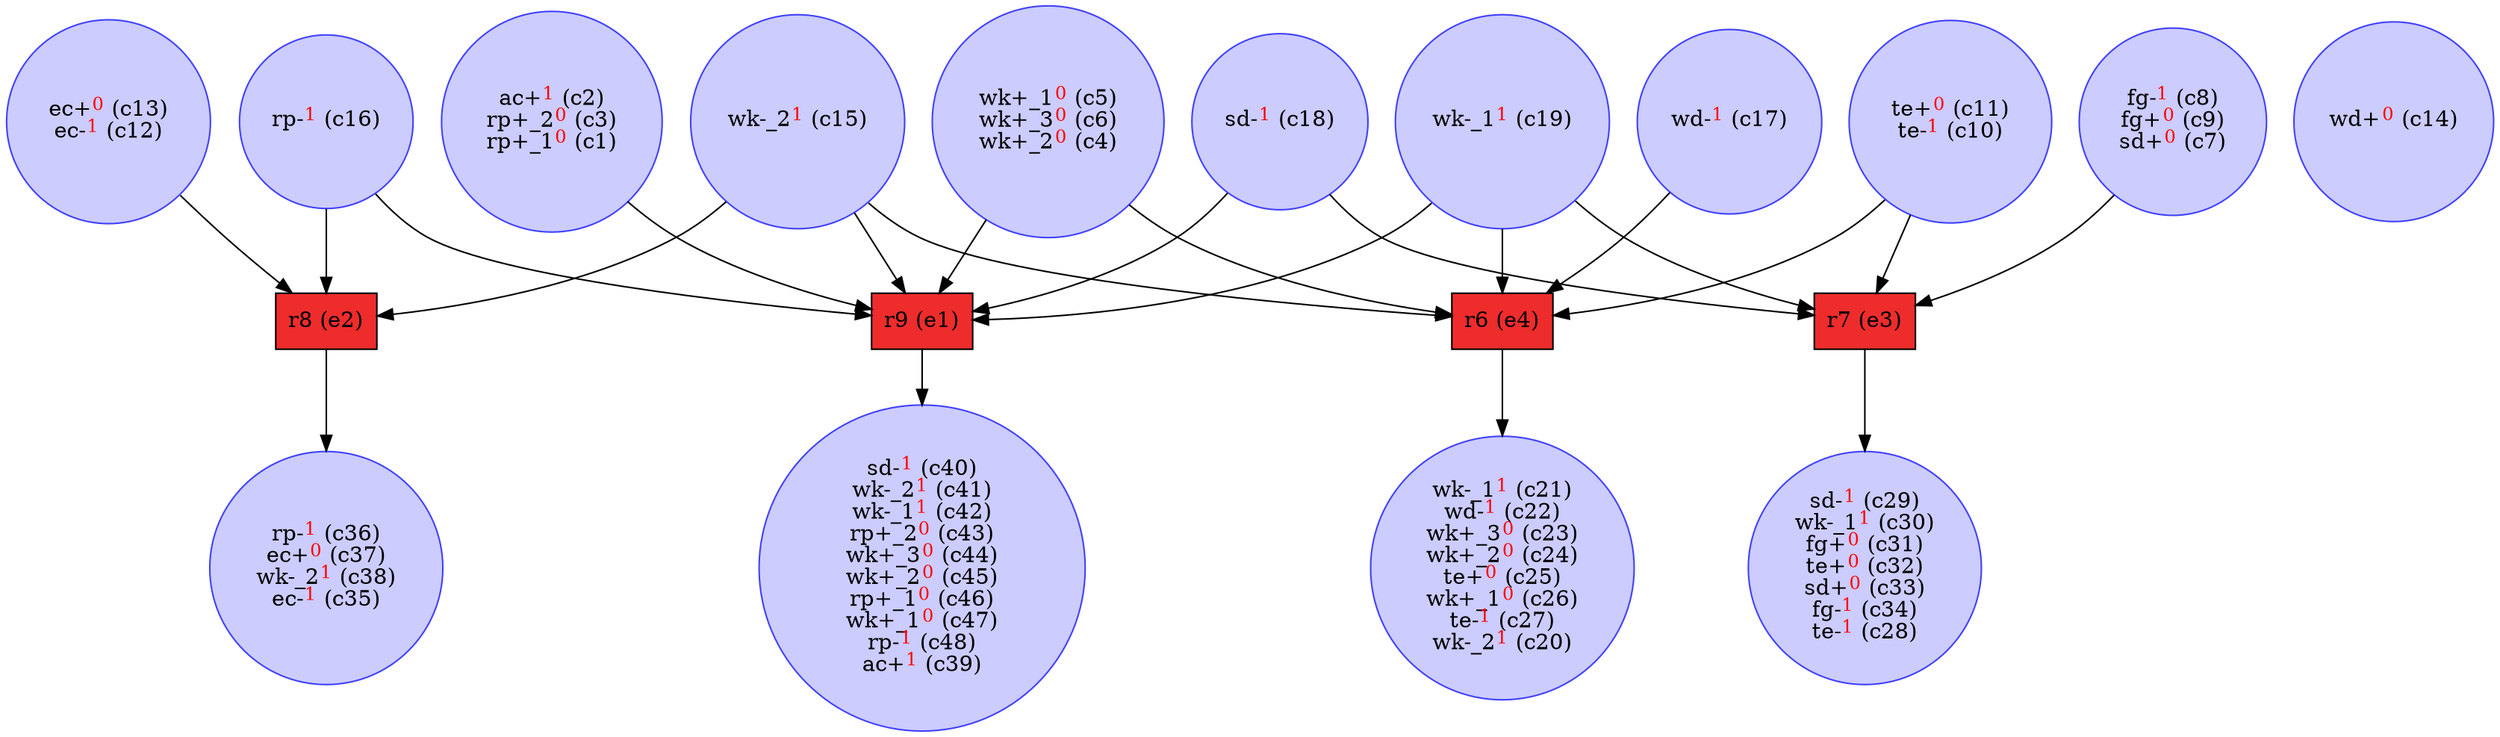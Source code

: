 digraph test {
  c1 -> e1;
  c4 -> e1;
  c4 -> e4;
  c7 -> e3;
  c10 -> e3;
  c10 -> e4;
  c12 -> e2;
  c15 -> e1;
  c15 -> e2;
  c15 -> e4;
  c16 -> e1;
  c16 -> e2;
  c17 -> e4;
  c18 -> e1;
  c18 -> e3;
  c19 -> e1;
  c19 -> e3;
  c19 -> e4;
  e4 -> c20;
  e3 -> c28;
  e2 -> c35;
  e1 -> c39;
  c1 [color= "#4040ff" fillcolor="#ccccff" label= <<FONT COLOR ="black">ac+</FONT><FONT COLOR="red"><SUP>1</SUP></FONT><FONT COLOR="black"> (c2)</FONT><BR/><FONT COLOR ="black">rp+_2</FONT><FONT COLOR="red"><SUP>0</SUP></FONT><FONT COLOR="black"> (c3)</FONT><BR/><FONT COLOR ="black">rp+_1</FONT><FONT COLOR="red"><SUP>0</SUP></FONT><FONT COLOR="black"> (c1)</FONT>> shape=circle style=filled];
  c4 [color= "#4040ff" fillcolor="#ccccff" label= <<FONT COLOR ="black">wk+_1</FONT><FONT COLOR="red"><SUP>0</SUP></FONT><FONT COLOR="black"> (c5)</FONT><BR/><FONT COLOR ="black">wk+_3</FONT><FONT COLOR="red"><SUP>0</SUP></FONT><FONT COLOR="black"> (c6)</FONT><BR/><FONT COLOR ="black">wk+_2</FONT><FONT COLOR="red"><SUP>0</SUP></FONT><FONT COLOR="black"> (c4)</FONT>> shape=circle style=filled];
  c7 [color= "#4040ff" fillcolor="#ccccff" label= <<FONT COLOR ="black">fg-</FONT><FONT COLOR="red"><SUP>1</SUP></FONT><FONT COLOR="black"> (c8)</FONT><BR/><FONT COLOR ="black">fg+</FONT><FONT COLOR="red"><SUP>0</SUP></FONT><FONT COLOR="black"> (c9)</FONT><BR/><FONT COLOR ="black">sd+</FONT><FONT COLOR="red"><SUP>0</SUP></FONT><FONT COLOR="black"> (c7)</FONT>> shape=circle style=filled];
  c10 [color= "#4040ff" fillcolor="#ccccff" label= <<FONT COLOR ="black">te+</FONT><FONT COLOR="red"><SUP>0</SUP></FONT><FONT COLOR="black"> (c11)</FONT><BR/><FONT COLOR ="black">te-</FONT><FONT COLOR="red"><SUP>1</SUP></FONT><FONT COLOR="black"> (c10)</FONT>> shape=circle style=filled];
  c12 [color= "#4040ff" fillcolor="#ccccff" label= <<FONT COLOR ="black">ec+</FONT><FONT COLOR="red"><SUP>0</SUP></FONT><FONT COLOR="black"> (c13)</FONT><BR/><FONT COLOR ="black">ec-</FONT><FONT COLOR="red"><SUP>1</SUP></FONT><FONT COLOR="black"> (c12)</FONT>> shape=circle style=filled];
  c14 [color= "#4040ff" fillcolor="#ccccff" label= <<FONT COLOR ="black">wd+</FONT><FONT COLOR="red"><SUP>0</SUP></FONT><FONT COLOR="black"> (c14)</FONT>> shape=circle style=filled];
  c15 [color= "#4040ff" fillcolor="#ccccff" label= <<FONT COLOR ="black">wk-_2</FONT><FONT COLOR="red"><SUP>1</SUP></FONT><FONT COLOR="black"> (c15)</FONT>> shape=circle style=filled];
  c16 [color= "#4040ff" fillcolor="#ccccff" label= <<FONT COLOR ="black">rp-</FONT><FONT COLOR="red"><SUP>1</SUP></FONT><FONT COLOR="black"> (c16)</FONT>> shape=circle style=filled];
  c17 [color= "#4040ff" fillcolor="#ccccff" label= <<FONT COLOR ="black">wd-</FONT><FONT COLOR="red"><SUP>1</SUP></FONT><FONT COLOR="black"> (c17)</FONT>> shape=circle style=filled];
  c18 [color= "#4040ff" fillcolor="#ccccff" label= <<FONT COLOR ="black">sd-</FONT><FONT COLOR="red"><SUP>1</SUP></FONT><FONT COLOR="black"> (c18)</FONT>> shape=circle style=filled];
  c19 [color= "#4040ff" fillcolor="#ccccff" label= <<FONT COLOR ="black">wk-_1</FONT><FONT COLOR="red"><SUP>1</SUP></FONT><FONT COLOR="black"> (c19)</FONT>> shape=circle style=filled];
  c20 [color= "#4040ff" fillcolor="#ccccff" label= <<FONT COLOR ="black">wk-_1</FONT><FONT COLOR="red"><SUP>1</SUP></FONT><FONT COLOR="black"> (c21)</FONT><BR/><FONT COLOR ="black">wd-</FONT><FONT COLOR="red"><SUP>1</SUP></FONT><FONT COLOR="black"> (c22)</FONT><BR/><FONT COLOR ="black">wk+_3</FONT><FONT COLOR="red"><SUP>0</SUP></FONT><FONT COLOR="black"> (c23)</FONT><BR/><FONT COLOR ="black">wk+_2</FONT><FONT COLOR="red"><SUP>0</SUP></FONT><FONT COLOR="black"> (c24)</FONT><BR/><FONT COLOR ="black">te+</FONT><FONT COLOR="red"><SUP>0</SUP></FONT><FONT COLOR="black"> (c25)</FONT><BR/><FONT COLOR ="black">wk+_1</FONT><FONT COLOR="red"><SUP>0</SUP></FONT><FONT COLOR="black"> (c26)</FONT><BR/><FONT COLOR ="black">te-</FONT><FONT COLOR="red"><SUP>1</SUP></FONT><FONT COLOR="black"> (c27)</FONT><BR/><FONT COLOR ="black">wk-_2</FONT><FONT COLOR="red"><SUP>1</SUP></FONT><FONT COLOR="black"> (c20)</FONT>> shape=circle style=filled];
  c28 [color= "#4040ff" fillcolor="#ccccff" label= <<FONT COLOR ="black">sd-</FONT><FONT COLOR="red"><SUP>1</SUP></FONT><FONT COLOR="black"> (c29)</FONT><BR/><FONT COLOR ="black">wk-_1</FONT><FONT COLOR="red"><SUP>1</SUP></FONT><FONT COLOR="black"> (c30)</FONT><BR/><FONT COLOR ="black">fg+</FONT><FONT COLOR="red"><SUP>0</SUP></FONT><FONT COLOR="black"> (c31)</FONT><BR/><FONT COLOR ="black">te+</FONT><FONT COLOR="red"><SUP>0</SUP></FONT><FONT COLOR="black"> (c32)</FONT><BR/><FONT COLOR ="black">sd+</FONT><FONT COLOR="red"><SUP>0</SUP></FONT><FONT COLOR="black"> (c33)</FONT><BR/><FONT COLOR ="black">fg-</FONT><FONT COLOR="red"><SUP>1</SUP></FONT><FONT COLOR="black"> (c34)</FONT><BR/><FONT COLOR ="black">te-</FONT><FONT COLOR="red"><SUP>1</SUP></FONT><FONT COLOR="black"> (c28)</FONT>> shape=circle style=filled];
  c35 [color= "#4040ff" fillcolor="#ccccff" label= <<FONT COLOR ="black">rp-</FONT><FONT COLOR="red"><SUP>1</SUP></FONT><FONT COLOR="black"> (c36)</FONT><BR/><FONT COLOR ="black">ec+</FONT><FONT COLOR="red"><SUP>0</SUP></FONT><FONT COLOR="black"> (c37)</FONT><BR/><FONT COLOR ="black">wk-_2</FONT><FONT COLOR="red"><SUP>1</SUP></FONT><FONT COLOR="black"> (c38)</FONT><BR/><FONT COLOR ="black">ec-</FONT><FONT COLOR="red"><SUP>1</SUP></FONT><FONT COLOR="black"> (c35)</FONT>> shape=circle style=filled];
  c39 [color= "#4040ff" fillcolor="#ccccff" label= <<FONT COLOR ="black">sd-</FONT><FONT COLOR="red"><SUP>1</SUP></FONT><FONT COLOR="black"> (c40)</FONT><BR/><FONT COLOR ="black">wk-_2</FONT><FONT COLOR="red"><SUP>1</SUP></FONT><FONT COLOR="black"> (c41)</FONT><BR/><FONT COLOR ="black">wk-_1</FONT><FONT COLOR="red"><SUP>1</SUP></FONT><FONT COLOR="black"> (c42)</FONT><BR/><FONT COLOR ="black">rp+_2</FONT><FONT COLOR="red"><SUP>0</SUP></FONT><FONT COLOR="black"> (c43)</FONT><BR/><FONT COLOR ="black">wk+_3</FONT><FONT COLOR="red"><SUP>0</SUP></FONT><FONT COLOR="black"> (c44)</FONT><BR/><FONT COLOR ="black">wk+_2</FONT><FONT COLOR="red"><SUP>0</SUP></FONT><FONT COLOR="black"> (c45)</FONT><BR/><FONT COLOR ="black">rp+_1</FONT><FONT COLOR="red"><SUP>0</SUP></FONT><FONT COLOR="black"> (c46)</FONT><BR/><FONT COLOR ="black">wk+_1</FONT><FONT COLOR="red"><SUP>0</SUP></FONT><FONT COLOR="black"> (c47)</FONT><BR/><FONT COLOR ="black">rp-</FONT><FONT COLOR="red"><SUP>1</SUP></FONT><FONT COLOR="black"> (c48)</FONT><BR/><FONT COLOR ="black">ac+</FONT><FONT COLOR="red"><SUP>1</SUP></FONT><FONT COLOR="black"> (c39)</FONT>> shape=circle style=filled];
  e1 [color=black fillcolor=firebrick2 label="r9 (e1)" shape=box style=filled];
  e2 [color=black fillcolor=firebrick2 label="r8 (e2)" shape=box style=filled];
  e3 [color=black fillcolor=firebrick2 label="r7 (e3)" shape=box style=filled];
  e4 [color=black fillcolor=firebrick2 label="r6 (e4)" shape=box style=filled];
}
